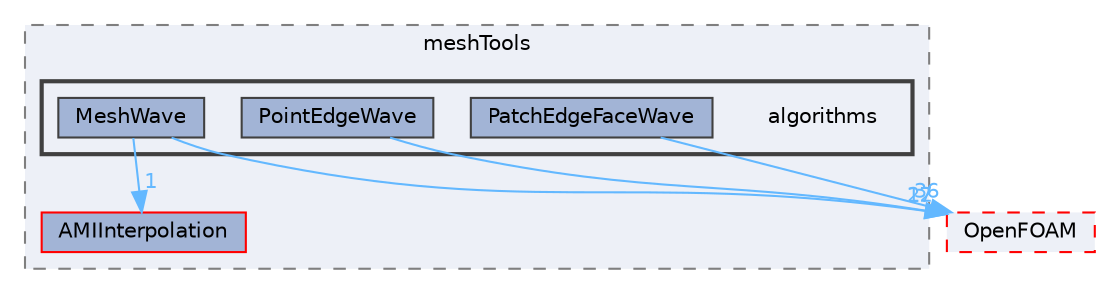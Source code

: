 digraph "src/meshTools/algorithms"
{
 // LATEX_PDF_SIZE
  bgcolor="transparent";
  edge [fontname=Helvetica,fontsize=10,labelfontname=Helvetica,labelfontsize=10];
  node [fontname=Helvetica,fontsize=10,shape=box,height=0.2,width=0.4];
  compound=true
  subgraph clusterdir_ae30ad0bef50cf391b24c614251bb9fd {
    graph [ bgcolor="#edf0f7", pencolor="grey50", label="meshTools", fontname=Helvetica,fontsize=10 style="filled,dashed", URL="dir_ae30ad0bef50cf391b24c614251bb9fd.html",tooltip=""]
  dir_6b9532b4107849d088a6e7b91bdf643c [label="AMIInterpolation", fillcolor="#a2b4d6", color="red", style="filled", URL="dir_6b9532b4107849d088a6e7b91bdf643c.html",tooltip=""];
  subgraph clusterdir_488f81ac1e9f391f7800e42bf7f5bacd {
    graph [ bgcolor="#edf0f7", pencolor="grey25", label="", fontname=Helvetica,fontsize=10 style="filled,bold", URL="dir_488f81ac1e9f391f7800e42bf7f5bacd.html",tooltip=""]
    dir_488f81ac1e9f391f7800e42bf7f5bacd [shape=plaintext, label="algorithms"];
  dir_972bc14348bee45aee3271cb8c41b1b7 [label="MeshWave", fillcolor="#a2b4d6", color="grey25", style="filled", URL="dir_972bc14348bee45aee3271cb8c41b1b7.html",tooltip=""];
  dir_5afe7fcd71e6cb5e238b247899547dea [label="PatchEdgeFaceWave", fillcolor="#a2b4d6", color="grey25", style="filled", URL="dir_5afe7fcd71e6cb5e238b247899547dea.html",tooltip=""];
  dir_4f5b068b8447c86778490015ad07d401 [label="PointEdgeWave", fillcolor="#a2b4d6", color="grey25", style="filled", URL="dir_4f5b068b8447c86778490015ad07d401.html",tooltip=""];
  }
  }
  dir_c5473ff19b20e6ec4dfe5c310b3778a8 [label="OpenFOAM", fillcolor="#edf0f7", color="red", style="filled,dashed", URL="dir_c5473ff19b20e6ec4dfe5c310b3778a8.html",tooltip=""];
  dir_972bc14348bee45aee3271cb8c41b1b7->dir_6b9532b4107849d088a6e7b91bdf643c [headlabel="1", labeldistance=1.5 headhref="dir_002386_000101.html" href="dir_002386_000101.html" color="steelblue1" fontcolor="steelblue1"];
  dir_972bc14348bee45aee3271cb8c41b1b7->dir_c5473ff19b20e6ec4dfe5c310b3778a8 [headlabel="17", labeldistance=1.5 headhref="dir_002386_002695.html" href="dir_002386_002695.html" color="steelblue1" fontcolor="steelblue1"];
  dir_5afe7fcd71e6cb5e238b247899547dea->dir_c5473ff19b20e6ec4dfe5c310b3778a8 [headlabel="36", labeldistance=1.5 headhref="dir_002826_002695.html" href="dir_002826_002695.html" color="steelblue1" fontcolor="steelblue1"];
  dir_4f5b068b8447c86778490015ad07d401->dir_c5473ff19b20e6ec4dfe5c310b3778a8 [headlabel="22", labeldistance=1.5 headhref="dir_002941_002695.html" href="dir_002941_002695.html" color="steelblue1" fontcolor="steelblue1"];
}

